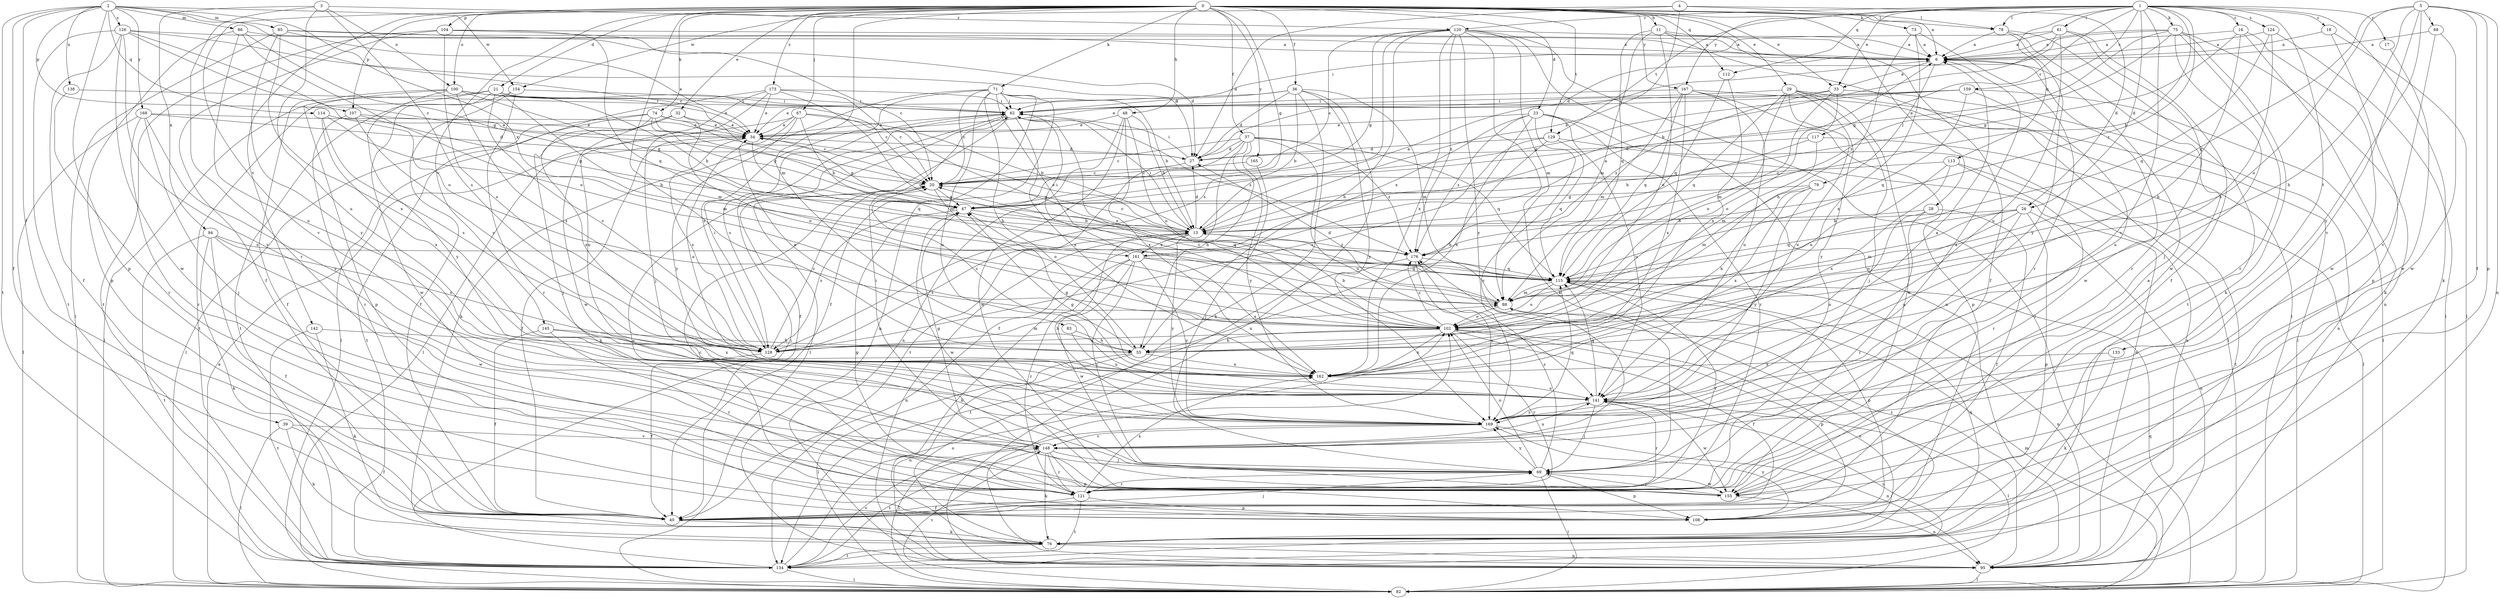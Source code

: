 strict digraph  {
0;
1;
2;
3;
4;
5;
6;
11;
13;
16;
17;
18;
20;
21;
23;
26;
27;
28;
29;
32;
33;
34;
36;
37;
39;
40;
47;
48;
55;
61;
62;
67;
68;
69;
71;
73;
74;
75;
76;
78;
79;
82;
83;
85;
86;
88;
94;
95;
100;
102;
104;
107;
108;
112;
113;
114;
115;
117;
120;
121;
124;
126;
128;
129;
133;
134;
138;
141;
142;
145;
148;
154;
155;
159;
161;
162;
165;
167;
168;
169;
173;
176;
0 -> 6  [label=a];
0 -> 11  [label=b];
0 -> 21  [label=d];
0 -> 23  [label=d];
0 -> 28  [label=e];
0 -> 29  [label=e];
0 -> 32  [label=e];
0 -> 33  [label=e];
0 -> 36  [label=f];
0 -> 37  [label=f];
0 -> 47  [label=g];
0 -> 48  [label=h];
0 -> 55  [label=h];
0 -> 67  [label=j];
0 -> 71  [label=k];
0 -> 73  [label=k];
0 -> 74  [label=k];
0 -> 78  [label=l];
0 -> 83  [label=m];
0 -> 100  [label=o];
0 -> 104  [label=p];
0 -> 107  [label=p];
0 -> 112  [label=q];
0 -> 129  [label=t];
0 -> 142  [label=v];
0 -> 145  [label=v];
0 -> 148  [label=v];
0 -> 165  [label=y];
0 -> 167  [label=y];
0 -> 173  [label=z];
1 -> 13  [label=b];
1 -> 16  [label=c];
1 -> 17  [label=c];
1 -> 18  [label=c];
1 -> 26  [label=d];
1 -> 33  [label=e];
1 -> 61  [label=i];
1 -> 75  [label=k];
1 -> 76  [label=k];
1 -> 78  [label=l];
1 -> 112  [label=q];
1 -> 113  [label=q];
1 -> 117  [label=r];
1 -> 120  [label=r];
1 -> 124  [label=s];
1 -> 129  [label=t];
1 -> 133  [label=t];
1 -> 148  [label=v];
1 -> 159  [label=x];
1 -> 167  [label=y];
1 -> 176  [label=z];
2 -> 20  [label=c];
2 -> 39  [label=f];
2 -> 40  [label=f];
2 -> 85  [label=m];
2 -> 86  [label=m];
2 -> 107  [label=p];
2 -> 108  [label=p];
2 -> 114  [label=q];
2 -> 126  [label=s];
2 -> 134  [label=t];
2 -> 138  [label=u];
2 -> 154  [label=w];
2 -> 161  [label=x];
2 -> 168  [label=y];
3 -> 94  [label=n];
3 -> 100  [label=o];
3 -> 120  [label=r];
3 -> 121  [label=r];
3 -> 128  [label=s];
3 -> 141  [label=u];
4 -> 13  [label=b];
4 -> 26  [label=d];
4 -> 27  [label=d];
4 -> 78  [label=l];
4 -> 154  [label=w];
5 -> 40  [label=f];
5 -> 55  [label=h];
5 -> 68  [label=j];
5 -> 95  [label=n];
5 -> 102  [label=o];
5 -> 108  [label=p];
5 -> 115  [label=q];
5 -> 148  [label=v];
5 -> 169  [label=y];
6 -> 33  [label=e];
6 -> 79  [label=l];
6 -> 155  [label=w];
11 -> 6  [label=a];
11 -> 40  [label=f];
11 -> 82  [label=l];
11 -> 88  [label=m];
11 -> 102  [label=o];
11 -> 115  [label=q];
13 -> 6  [label=a];
13 -> 20  [label=c];
13 -> 27  [label=d];
13 -> 34  [label=e];
13 -> 62  [label=i];
13 -> 95  [label=n];
13 -> 128  [label=s];
13 -> 161  [label=x];
13 -> 169  [label=y];
13 -> 176  [label=z];
16 -> 6  [label=a];
16 -> 47  [label=g];
16 -> 55  [label=h];
16 -> 76  [label=k];
16 -> 155  [label=w];
17 -> 155  [label=w];
18 -> 6  [label=a];
18 -> 82  [label=l];
18 -> 108  [label=p];
20 -> 47  [label=g];
20 -> 102  [label=o];
21 -> 13  [label=b];
21 -> 20  [label=c];
21 -> 62  [label=i];
21 -> 82  [label=l];
21 -> 88  [label=m];
21 -> 128  [label=s];
21 -> 134  [label=t];
21 -> 155  [label=w];
23 -> 34  [label=e];
23 -> 95  [label=n];
23 -> 121  [label=r];
23 -> 141  [label=u];
23 -> 148  [label=v];
23 -> 161  [label=x];
23 -> 162  [label=x];
23 -> 176  [label=z];
26 -> 13  [label=b];
26 -> 88  [label=m];
26 -> 95  [label=n];
26 -> 102  [label=o];
26 -> 108  [label=p];
26 -> 115  [label=q];
26 -> 141  [label=u];
27 -> 20  [label=c];
27 -> 62  [label=i];
28 -> 13  [label=b];
28 -> 40  [label=f];
28 -> 121  [label=r];
28 -> 141  [label=u];
29 -> 62  [label=i];
29 -> 69  [label=j];
29 -> 82  [label=l];
29 -> 102  [label=o];
29 -> 115  [label=q];
29 -> 141  [label=u];
29 -> 155  [label=w];
29 -> 169  [label=y];
32 -> 34  [label=e];
32 -> 69  [label=j];
32 -> 102  [label=o];
32 -> 155  [label=w];
33 -> 62  [label=i];
33 -> 88  [label=m];
33 -> 95  [label=n];
33 -> 102  [label=o];
33 -> 176  [label=z];
34 -> 27  [label=d];
34 -> 40  [label=f];
34 -> 47  [label=g];
34 -> 115  [label=q];
34 -> 128  [label=s];
36 -> 13  [label=b];
36 -> 27  [label=d];
36 -> 34  [label=e];
36 -> 62  [label=i];
36 -> 76  [label=k];
36 -> 88  [label=m];
36 -> 95  [label=n];
36 -> 169  [label=y];
37 -> 20  [label=c];
37 -> 27  [label=d];
37 -> 40  [label=f];
37 -> 55  [label=h];
37 -> 115  [label=q];
37 -> 134  [label=t];
37 -> 141  [label=u];
37 -> 169  [label=y];
37 -> 176  [label=z];
39 -> 40  [label=f];
39 -> 76  [label=k];
39 -> 82  [label=l];
39 -> 148  [label=v];
40 -> 69  [label=j];
40 -> 76  [label=k];
47 -> 13  [label=b];
47 -> 115  [label=q];
47 -> 128  [label=s];
47 -> 155  [label=w];
48 -> 13  [label=b];
48 -> 34  [label=e];
48 -> 95  [label=n];
48 -> 102  [label=o];
48 -> 155  [label=w];
48 -> 162  [label=x];
55 -> 20  [label=c];
55 -> 34  [label=e];
55 -> 82  [label=l];
55 -> 95  [label=n];
55 -> 162  [label=x];
61 -> 6  [label=a];
61 -> 13  [label=b];
61 -> 40  [label=f];
61 -> 62  [label=i];
61 -> 121  [label=r];
61 -> 141  [label=u];
62 -> 34  [label=e];
62 -> 40  [label=f];
62 -> 82  [label=l];
62 -> 102  [label=o];
62 -> 128  [label=s];
62 -> 162  [label=x];
62 -> 176  [label=z];
67 -> 13  [label=b];
67 -> 34  [label=e];
67 -> 82  [label=l];
67 -> 88  [label=m];
67 -> 115  [label=q];
67 -> 141  [label=u];
67 -> 169  [label=y];
68 -> 6  [label=a];
68 -> 148  [label=v];
68 -> 155  [label=w];
69 -> 82  [label=l];
69 -> 102  [label=o];
69 -> 108  [label=p];
69 -> 121  [label=r];
69 -> 155  [label=w];
69 -> 169  [label=y];
69 -> 176  [label=z];
71 -> 13  [label=b];
71 -> 20  [label=c];
71 -> 40  [label=f];
71 -> 55  [label=h];
71 -> 62  [label=i];
71 -> 76  [label=k];
71 -> 95  [label=n];
71 -> 102  [label=o];
71 -> 128  [label=s];
71 -> 141  [label=u];
73 -> 6  [label=a];
73 -> 55  [label=h];
73 -> 121  [label=r];
73 -> 162  [label=x];
74 -> 13  [label=b];
74 -> 20  [label=c];
74 -> 34  [label=e];
74 -> 47  [label=g];
74 -> 82  [label=l];
74 -> 134  [label=t];
74 -> 162  [label=x];
75 -> 6  [label=a];
75 -> 27  [label=d];
75 -> 47  [label=g];
75 -> 69  [label=j];
75 -> 76  [label=k];
75 -> 95  [label=n];
75 -> 121  [label=r];
75 -> 176  [label=z];
76 -> 95  [label=n];
76 -> 102  [label=o];
76 -> 115  [label=q];
76 -> 134  [label=t];
78 -> 6  [label=a];
78 -> 134  [label=t];
78 -> 155  [label=w];
78 -> 169  [label=y];
79 -> 47  [label=g];
79 -> 55  [label=h];
79 -> 88  [label=m];
79 -> 162  [label=x];
79 -> 169  [label=y];
82 -> 34  [label=e];
82 -> 88  [label=m];
82 -> 115  [label=q];
82 -> 148  [label=v];
83 -> 55  [label=h];
83 -> 141  [label=u];
85 -> 6  [label=a];
85 -> 27  [label=d];
85 -> 34  [label=e];
85 -> 82  [label=l];
85 -> 162  [label=x];
85 -> 169  [label=y];
86 -> 6  [label=a];
86 -> 47  [label=g];
86 -> 102  [label=o];
86 -> 108  [label=p];
86 -> 141  [label=u];
88 -> 20  [label=c];
88 -> 27  [label=d];
88 -> 69  [label=j];
88 -> 102  [label=o];
94 -> 40  [label=f];
94 -> 76  [label=k];
94 -> 128  [label=s];
94 -> 134  [label=t];
94 -> 155  [label=w];
94 -> 176  [label=z];
95 -> 82  [label=l];
95 -> 102  [label=o];
95 -> 176  [label=z];
100 -> 34  [label=e];
100 -> 40  [label=f];
100 -> 47  [label=g];
100 -> 62  [label=i];
100 -> 108  [label=p];
100 -> 128  [label=s];
100 -> 169  [label=y];
102 -> 13  [label=b];
102 -> 40  [label=f];
102 -> 55  [label=h];
102 -> 108  [label=p];
102 -> 121  [label=r];
102 -> 128  [label=s];
102 -> 162  [label=x];
102 -> 176  [label=z];
104 -> 6  [label=a];
104 -> 20  [label=c];
104 -> 40  [label=f];
104 -> 115  [label=q];
104 -> 128  [label=s];
104 -> 134  [label=t];
107 -> 34  [label=e];
107 -> 47  [label=g];
107 -> 121  [label=r];
107 -> 128  [label=s];
108 -> 20  [label=c];
108 -> 169  [label=y];
112 -> 115  [label=q];
112 -> 162  [label=x];
113 -> 20  [label=c];
113 -> 102  [label=o];
113 -> 121  [label=r];
113 -> 134  [label=t];
113 -> 162  [label=x];
114 -> 34  [label=e];
114 -> 88  [label=m];
114 -> 128  [label=s];
114 -> 162  [label=x];
115 -> 88  [label=m];
115 -> 95  [label=n];
115 -> 102  [label=o];
115 -> 108  [label=p];
115 -> 121  [label=r];
117 -> 13  [label=b];
117 -> 27  [label=d];
117 -> 82  [label=l];
117 -> 88  [label=m];
120 -> 6  [label=a];
120 -> 20  [label=c];
120 -> 47  [label=g];
120 -> 55  [label=h];
120 -> 76  [label=k];
120 -> 82  [label=l];
120 -> 88  [label=m];
120 -> 95  [label=n];
120 -> 128  [label=s];
120 -> 162  [label=x];
120 -> 169  [label=y];
120 -> 176  [label=z];
121 -> 20  [label=c];
121 -> 40  [label=f];
121 -> 47  [label=g];
121 -> 108  [label=p];
121 -> 134  [label=t];
121 -> 162  [label=x];
124 -> 6  [label=a];
124 -> 82  [label=l];
124 -> 115  [label=q];
124 -> 128  [label=s];
126 -> 6  [label=a];
126 -> 20  [label=c];
126 -> 27  [label=d];
126 -> 40  [label=f];
126 -> 102  [label=o];
126 -> 134  [label=t];
126 -> 148  [label=v];
126 -> 155  [label=w];
128 -> 20  [label=c];
128 -> 40  [label=f];
128 -> 62  [label=i];
128 -> 88  [label=m];
129 -> 27  [label=d];
129 -> 55  [label=h];
129 -> 95  [label=n];
129 -> 115  [label=q];
129 -> 128  [label=s];
133 -> 76  [label=k];
133 -> 162  [label=x];
134 -> 62  [label=i];
134 -> 82  [label=l];
134 -> 102  [label=o];
134 -> 141  [label=u];
134 -> 148  [label=v];
138 -> 62  [label=i];
138 -> 121  [label=r];
141 -> 6  [label=a];
141 -> 47  [label=g];
141 -> 69  [label=j];
141 -> 82  [label=l];
141 -> 115  [label=q];
141 -> 121  [label=r];
141 -> 155  [label=w];
141 -> 169  [label=y];
142 -> 55  [label=h];
142 -> 76  [label=k];
142 -> 134  [label=t];
145 -> 40  [label=f];
145 -> 55  [label=h];
145 -> 121  [label=r];
145 -> 162  [label=x];
148 -> 47  [label=g];
148 -> 62  [label=i];
148 -> 69  [label=j];
148 -> 76  [label=k];
148 -> 108  [label=p];
148 -> 121  [label=r];
148 -> 134  [label=t];
148 -> 141  [label=u];
154 -> 40  [label=f];
154 -> 62  [label=i];
154 -> 121  [label=r];
154 -> 134  [label=t];
155 -> 6  [label=a];
155 -> 69  [label=j];
155 -> 95  [label=n];
159 -> 34  [label=e];
159 -> 47  [label=g];
159 -> 62  [label=i];
159 -> 82  [label=l];
159 -> 115  [label=q];
159 -> 141  [label=u];
161 -> 6  [label=a];
161 -> 62  [label=i];
161 -> 69  [label=j];
161 -> 76  [label=k];
161 -> 115  [label=q];
161 -> 121  [label=r];
161 -> 155  [label=w];
161 -> 162  [label=x];
161 -> 169  [label=y];
162 -> 47  [label=g];
162 -> 141  [label=u];
165 -> 20  [label=c];
165 -> 69  [label=j];
167 -> 62  [label=i];
167 -> 82  [label=l];
167 -> 88  [label=m];
167 -> 108  [label=p];
167 -> 115  [label=q];
167 -> 141  [label=u];
167 -> 162  [label=x];
168 -> 27  [label=d];
168 -> 34  [label=e];
168 -> 69  [label=j];
168 -> 82  [label=l];
168 -> 121  [label=r];
168 -> 169  [label=y];
169 -> 6  [label=a];
169 -> 13  [label=b];
169 -> 82  [label=l];
169 -> 95  [label=n];
169 -> 115  [label=q];
169 -> 148  [label=v];
173 -> 20  [label=c];
173 -> 34  [label=e];
173 -> 62  [label=i];
173 -> 69  [label=j];
173 -> 82  [label=l];
173 -> 115  [label=q];
173 -> 141  [label=u];
176 -> 115  [label=q];
176 -> 134  [label=t];
176 -> 169  [label=y];
}
